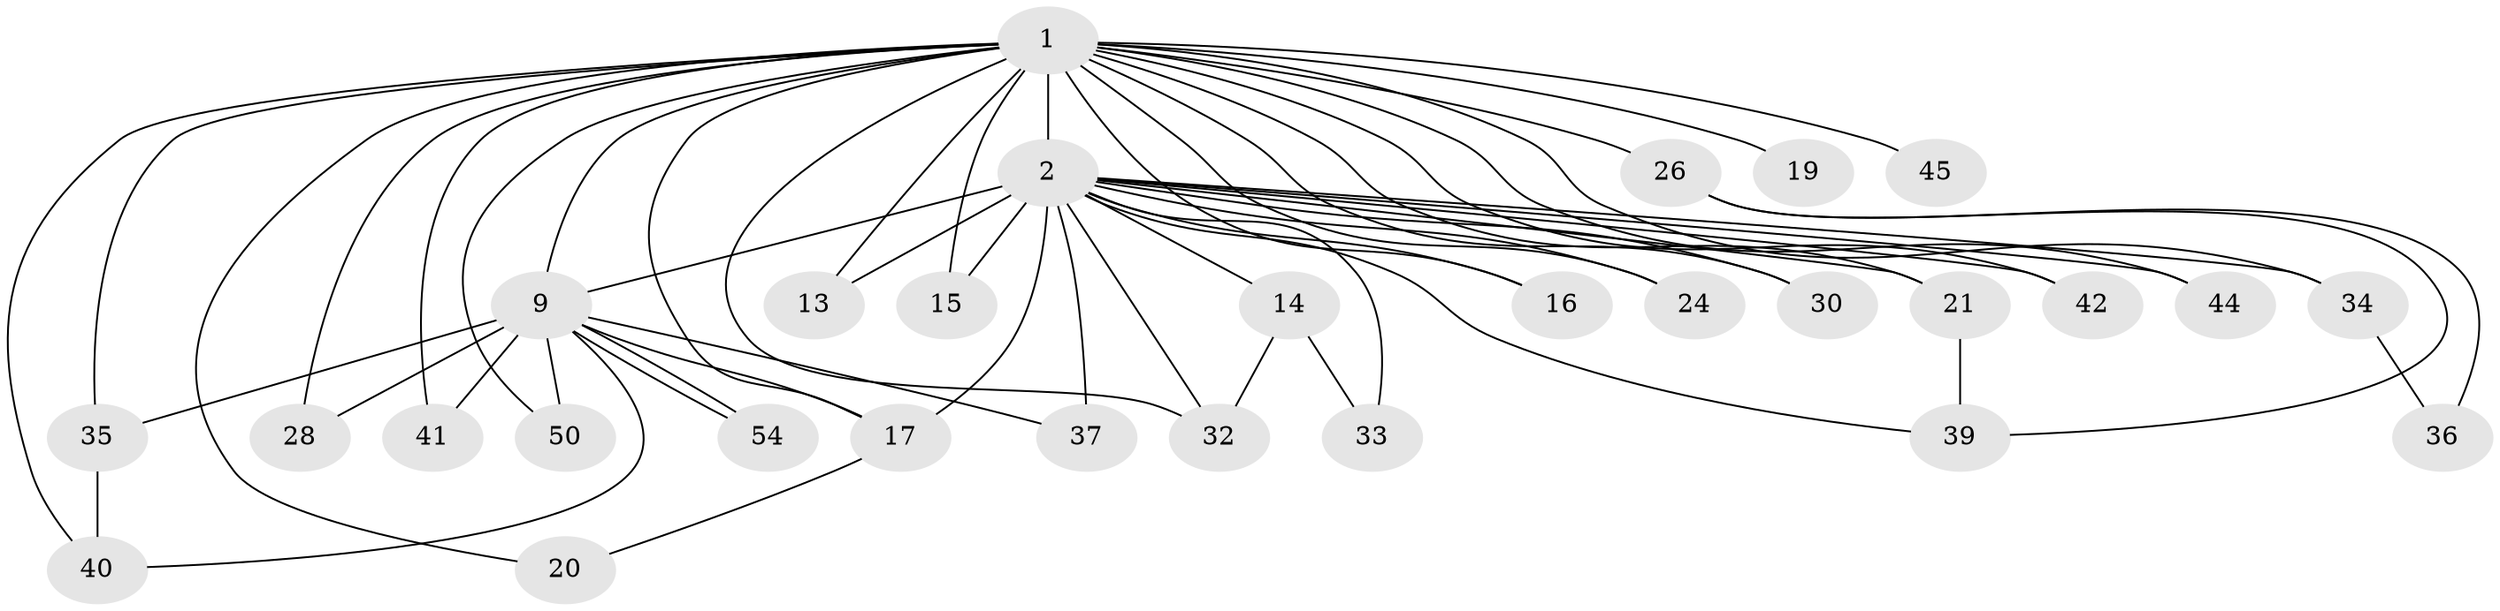 // original degree distribution, {12: 0.034482758620689655, 15: 0.034482758620689655, 17: 0.034482758620689655, 21: 0.017241379310344827, 16: 0.017241379310344827, 14: 0.017241379310344827, 23: 0.017241379310344827, 2: 0.5517241379310345, 5: 0.034482758620689655, 3: 0.1724137931034483, 4: 0.06896551724137931}
// Generated by graph-tools (version 1.1) at 2025/13/03/09/25 04:13:58]
// undirected, 29 vertices, 55 edges
graph export_dot {
graph [start="1"]
  node [color=gray90,style=filled];
  1 [super="+27+3+10"];
  2 [super="+55+52+49+12+43+5+23+6+8"];
  9 [super="+31+11"];
  13;
  14;
  15 [super="+57"];
  16;
  17 [super="+48"];
  19;
  20;
  21 [super="+46"];
  24;
  26;
  28;
  30;
  32;
  33;
  34;
  35 [super="+47"];
  36;
  37 [super="+38"];
  39;
  40 [super="+51"];
  41;
  42;
  44;
  45;
  50;
  54;
  1 -- 2 [weight=23];
  1 -- 9 [weight=7];
  1 -- 15 [weight=2];
  1 -- 45 [weight=2];
  1 -- 44;
  1 -- 13;
  1 -- 16;
  1 -- 17;
  1 -- 19 [weight=2];
  1 -- 20;
  1 -- 21;
  1 -- 24;
  1 -- 26 [weight=2];
  1 -- 28;
  1 -- 30;
  1 -- 32;
  1 -- 34;
  1 -- 35 [weight=2];
  1 -- 40;
  1 -- 41;
  1 -- 42;
  1 -- 50;
  2 -- 9 [weight=7];
  2 -- 32;
  2 -- 33;
  2 -- 24;
  2 -- 37 [weight=2];
  2 -- 14 [weight=3];
  2 -- 15;
  2 -- 16;
  2 -- 21 [weight=2];
  2 -- 30;
  2 -- 39;
  2 -- 13;
  2 -- 17;
  2 -- 34;
  2 -- 42;
  2 -- 44;
  9 -- 28;
  9 -- 35;
  9 -- 37;
  9 -- 41;
  9 -- 50;
  9 -- 54;
  9 -- 54;
  9 -- 17;
  9 -- 40;
  14 -- 32;
  14 -- 33;
  17 -- 20;
  21 -- 39;
  26 -- 36;
  26 -- 39;
  34 -- 36;
  35 -- 40;
}
